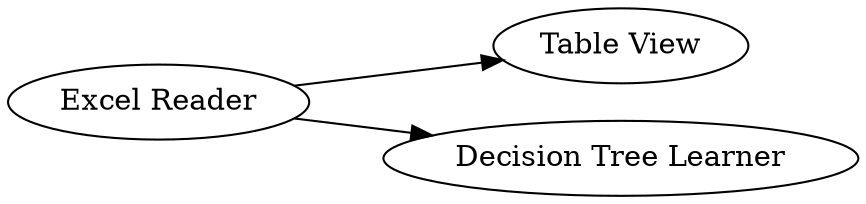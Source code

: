 digraph {
	1 [label="Excel Reader"]
	2 [label="Table View"]
	3 [label="Decision Tree Learner"]
	1 -> 2
	1 -> 3
	rankdir=LR
}
